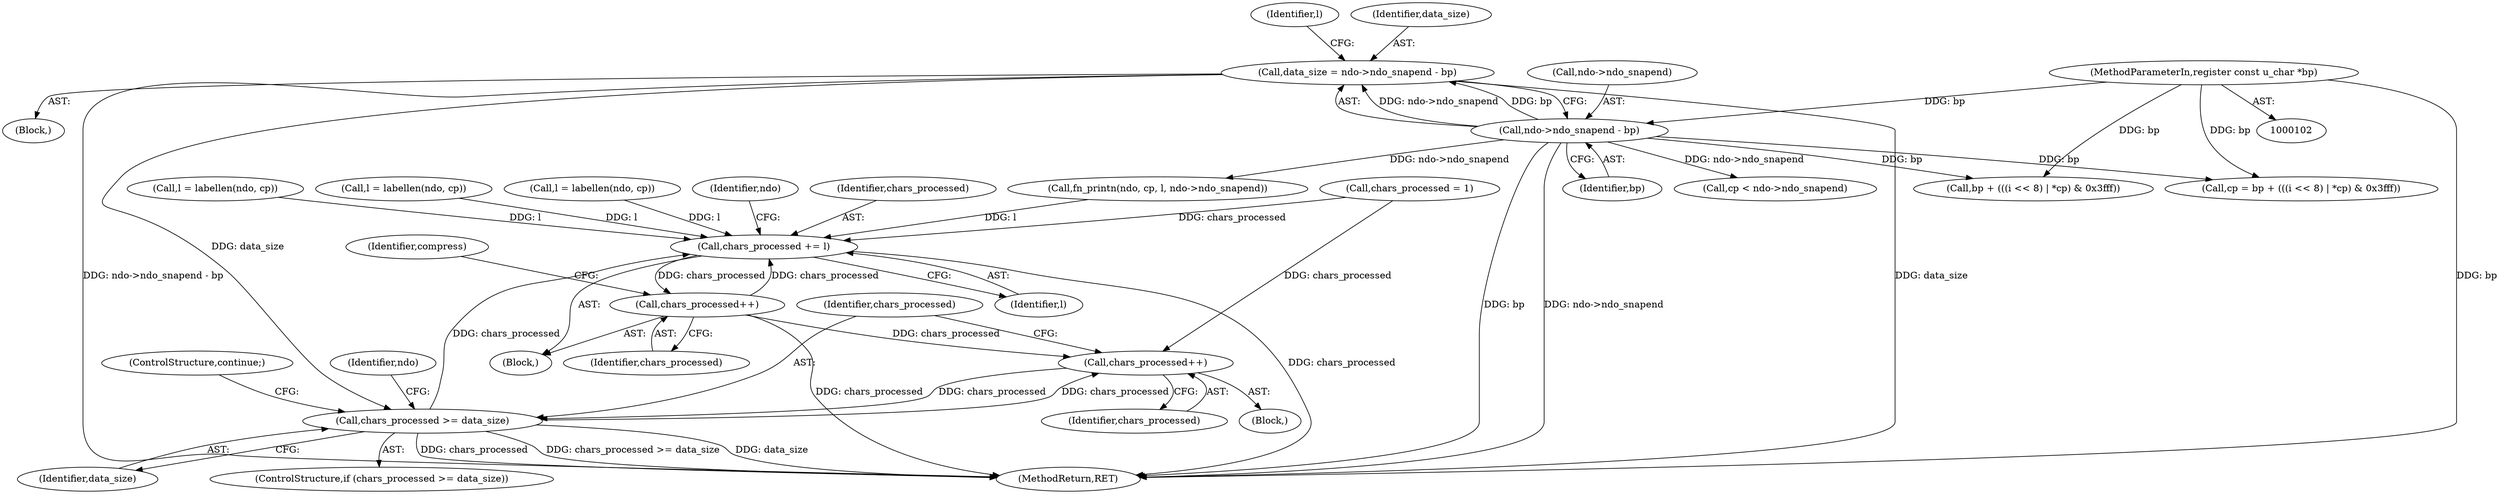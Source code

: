 digraph "0_tcpdump_3a76fd7c95fced2c2f8c8148a9055c3a542eff29@integer" {
"1000120" [label="(Call,data_size = ndo->ndo_snapend - bp)"];
"1000122" [label="(Call,ndo->ndo_snapend - bp)"];
"1000105" [label="(MethodParameterIn,register const u_char *bp)"];
"1000251" [label="(Call,chars_processed >= data_size)"];
"1000248" [label="(Call,chars_processed++)"];
"1000311" [label="(Call,chars_processed += l)"];
"1000344" [label="(Call,chars_processed++)"];
"1000249" [label="(Identifier,chars_processed)"];
"1000344" [label="(Call,chars_processed++)"];
"1000320" [label="(Call,l = labellen(ndo, cp))"];
"1000105" [label="(MethodParameterIn,register const u_char *bp)"];
"1000348" [label="(Identifier,compress)"];
"1000316" [label="(Identifier,ndo)"];
"1000123" [label="(Call,ndo->ndo_snapend)"];
"1000251" [label="(Call,chars_processed >= data_size)"];
"1000261" [label="(ControlStructure,continue;)"];
"1000312" [label="(Identifier,chars_processed)"];
"1000253" [label="(Identifier,data_size)"];
"1000129" [label="(Call,l = labellen(ndo, cp))"];
"1000177" [label="(Call,cp < ndo->ndo_snapend)"];
"1000257" [label="(Identifier,ndo)"];
"1000311" [label="(Call,chars_processed += l)"];
"1000106" [label="(Block,)"];
"1000252" [label="(Identifier,chars_processed)"];
"1000313" [label="(Identifier,l)"];
"1000122" [label="(Call,ndo->ndo_snapend - bp)"];
"1000189" [label="(Block,)"];
"1000126" [label="(Identifier,bp)"];
"1000345" [label="(Identifier,chars_processed)"];
"1000212" [label="(Call,bp + (((i << 8) | *cp) & 0x3fff))"];
"1000120" [label="(Call,data_size = ndo->ndo_snapend - bp)"];
"1000248" [label="(Call,chars_processed++)"];
"1000148" [label="(Call,chars_processed = 1)"];
"1000224" [label="(Call,l = labellen(ndo, cp))"];
"1000130" [label="(Identifier,l)"];
"1000250" [label="(ControlStructure,if (chars_processed >= data_size))"];
"1000121" [label="(Identifier,data_size)"];
"1000299" [label="(Call,fn_printn(ndo, cp, l, ndo->ndo_snapend))"];
"1000361" [label="(MethodReturn,RET)"];
"1000182" [label="(Block,)"];
"1000210" [label="(Call,cp = bp + (((i << 8) | *cp) & 0x3fff))"];
"1000120" -> "1000106"  [label="AST: "];
"1000120" -> "1000122"  [label="CFG: "];
"1000121" -> "1000120"  [label="AST: "];
"1000122" -> "1000120"  [label="AST: "];
"1000130" -> "1000120"  [label="CFG: "];
"1000120" -> "1000361"  [label="DDG: data_size"];
"1000120" -> "1000361"  [label="DDG: ndo->ndo_snapend - bp"];
"1000122" -> "1000120"  [label="DDG: ndo->ndo_snapend"];
"1000122" -> "1000120"  [label="DDG: bp"];
"1000120" -> "1000251"  [label="DDG: data_size"];
"1000122" -> "1000126"  [label="CFG: "];
"1000123" -> "1000122"  [label="AST: "];
"1000126" -> "1000122"  [label="AST: "];
"1000122" -> "1000361"  [label="DDG: bp"];
"1000122" -> "1000361"  [label="DDG: ndo->ndo_snapend"];
"1000105" -> "1000122"  [label="DDG: bp"];
"1000122" -> "1000177"  [label="DDG: ndo->ndo_snapend"];
"1000122" -> "1000210"  [label="DDG: bp"];
"1000122" -> "1000212"  [label="DDG: bp"];
"1000122" -> "1000299"  [label="DDG: ndo->ndo_snapend"];
"1000105" -> "1000102"  [label="AST: "];
"1000105" -> "1000361"  [label="DDG: bp"];
"1000105" -> "1000210"  [label="DDG: bp"];
"1000105" -> "1000212"  [label="DDG: bp"];
"1000251" -> "1000250"  [label="AST: "];
"1000251" -> "1000253"  [label="CFG: "];
"1000252" -> "1000251"  [label="AST: "];
"1000253" -> "1000251"  [label="AST: "];
"1000257" -> "1000251"  [label="CFG: "];
"1000261" -> "1000251"  [label="CFG: "];
"1000251" -> "1000361"  [label="DDG: chars_processed >= data_size"];
"1000251" -> "1000361"  [label="DDG: data_size"];
"1000251" -> "1000361"  [label="DDG: chars_processed"];
"1000251" -> "1000248"  [label="DDG: chars_processed"];
"1000248" -> "1000251"  [label="DDG: chars_processed"];
"1000251" -> "1000311"  [label="DDG: chars_processed"];
"1000248" -> "1000189"  [label="AST: "];
"1000248" -> "1000249"  [label="CFG: "];
"1000249" -> "1000248"  [label="AST: "];
"1000252" -> "1000248"  [label="CFG: "];
"1000148" -> "1000248"  [label="DDG: chars_processed"];
"1000344" -> "1000248"  [label="DDG: chars_processed"];
"1000311" -> "1000182"  [label="AST: "];
"1000311" -> "1000313"  [label="CFG: "];
"1000312" -> "1000311"  [label="AST: "];
"1000313" -> "1000311"  [label="AST: "];
"1000316" -> "1000311"  [label="CFG: "];
"1000311" -> "1000361"  [label="DDG: chars_processed"];
"1000129" -> "1000311"  [label="DDG: l"];
"1000224" -> "1000311"  [label="DDG: l"];
"1000299" -> "1000311"  [label="DDG: l"];
"1000320" -> "1000311"  [label="DDG: l"];
"1000148" -> "1000311"  [label="DDG: chars_processed"];
"1000344" -> "1000311"  [label="DDG: chars_processed"];
"1000311" -> "1000344"  [label="DDG: chars_processed"];
"1000344" -> "1000182"  [label="AST: "];
"1000344" -> "1000345"  [label="CFG: "];
"1000345" -> "1000344"  [label="AST: "];
"1000348" -> "1000344"  [label="CFG: "];
"1000344" -> "1000361"  [label="DDG: chars_processed"];
}
